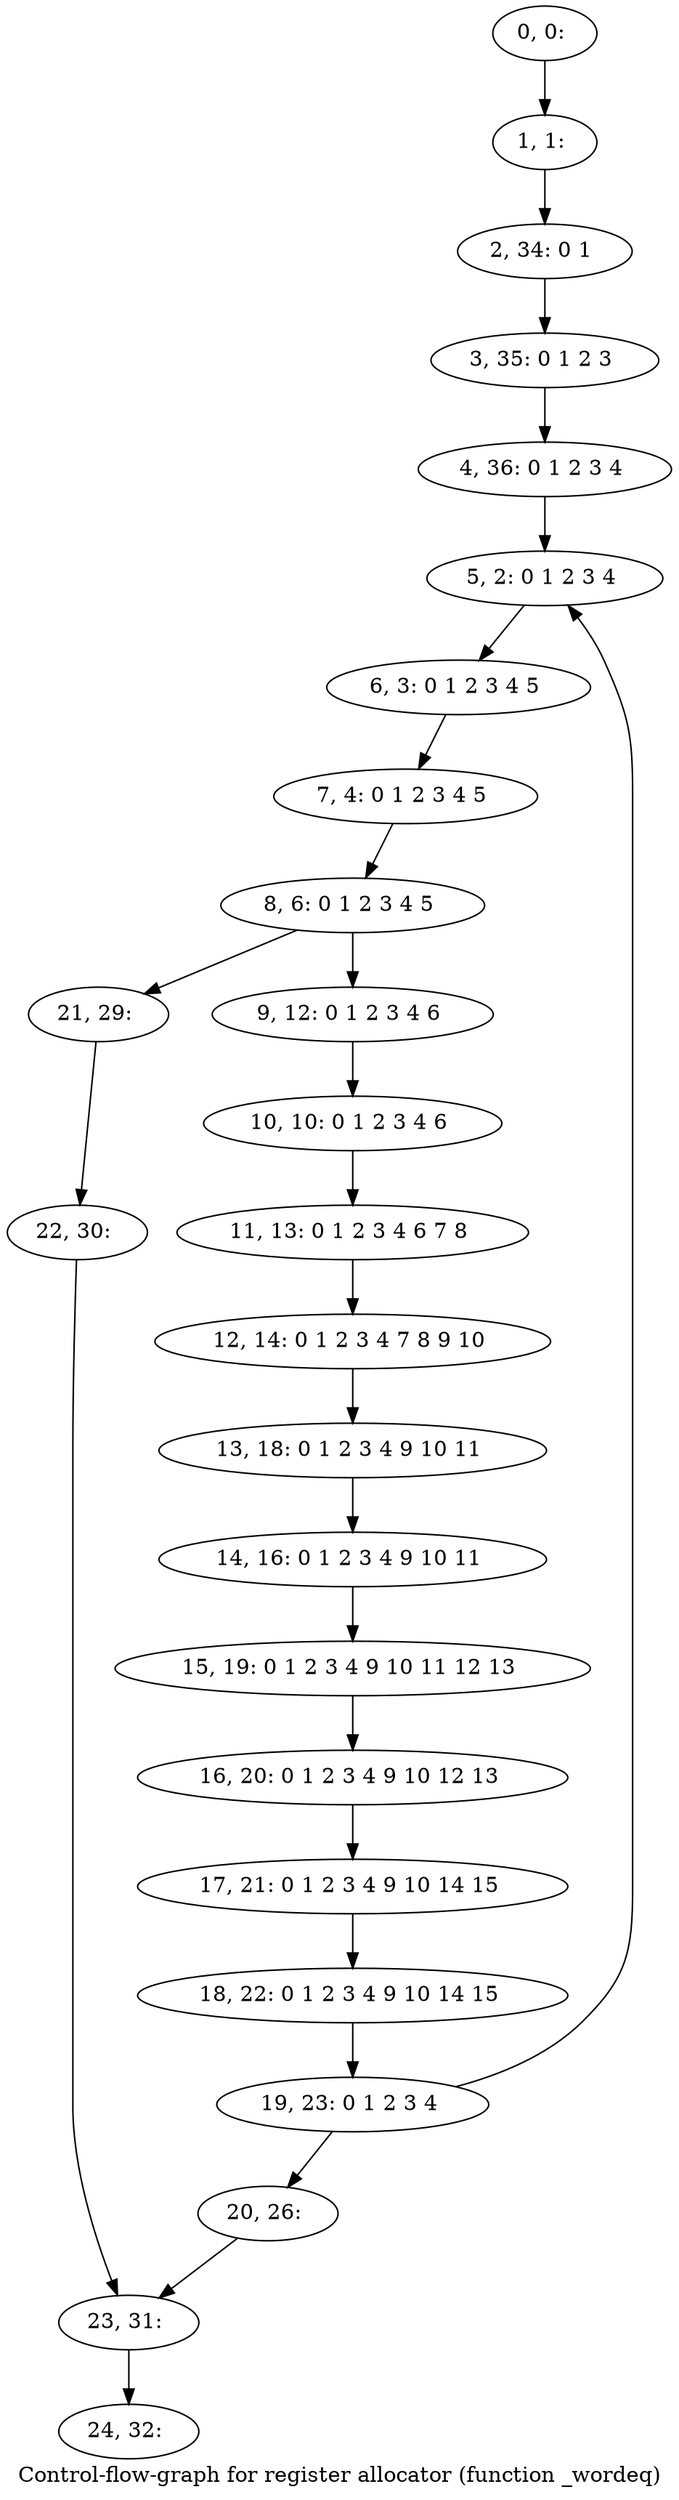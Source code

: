 digraph G {
graph [label="Control-flow-graph for register allocator (function _wordeq)"]
0[label="0, 0: "];
1[label="1, 1: "];
2[label="2, 34: 0 1 "];
3[label="3, 35: 0 1 2 3 "];
4[label="4, 36: 0 1 2 3 4 "];
5[label="5, 2: 0 1 2 3 4 "];
6[label="6, 3: 0 1 2 3 4 5 "];
7[label="7, 4: 0 1 2 3 4 5 "];
8[label="8, 6: 0 1 2 3 4 5 "];
9[label="9, 12: 0 1 2 3 4 6 "];
10[label="10, 10: 0 1 2 3 4 6 "];
11[label="11, 13: 0 1 2 3 4 6 7 8 "];
12[label="12, 14: 0 1 2 3 4 7 8 9 10 "];
13[label="13, 18: 0 1 2 3 4 9 10 11 "];
14[label="14, 16: 0 1 2 3 4 9 10 11 "];
15[label="15, 19: 0 1 2 3 4 9 10 11 12 13 "];
16[label="16, 20: 0 1 2 3 4 9 10 12 13 "];
17[label="17, 21: 0 1 2 3 4 9 10 14 15 "];
18[label="18, 22: 0 1 2 3 4 9 10 14 15 "];
19[label="19, 23: 0 1 2 3 4 "];
20[label="20, 26: "];
21[label="21, 29: "];
22[label="22, 30: "];
23[label="23, 31: "];
24[label="24, 32: "];
0->1 ;
1->2 ;
2->3 ;
3->4 ;
4->5 ;
5->6 ;
6->7 ;
7->8 ;
8->9 ;
8->21 ;
9->10 ;
10->11 ;
11->12 ;
12->13 ;
13->14 ;
14->15 ;
15->16 ;
16->17 ;
17->18 ;
18->19 ;
19->20 ;
19->5 ;
20->23 ;
21->22 ;
22->23 ;
23->24 ;
}
